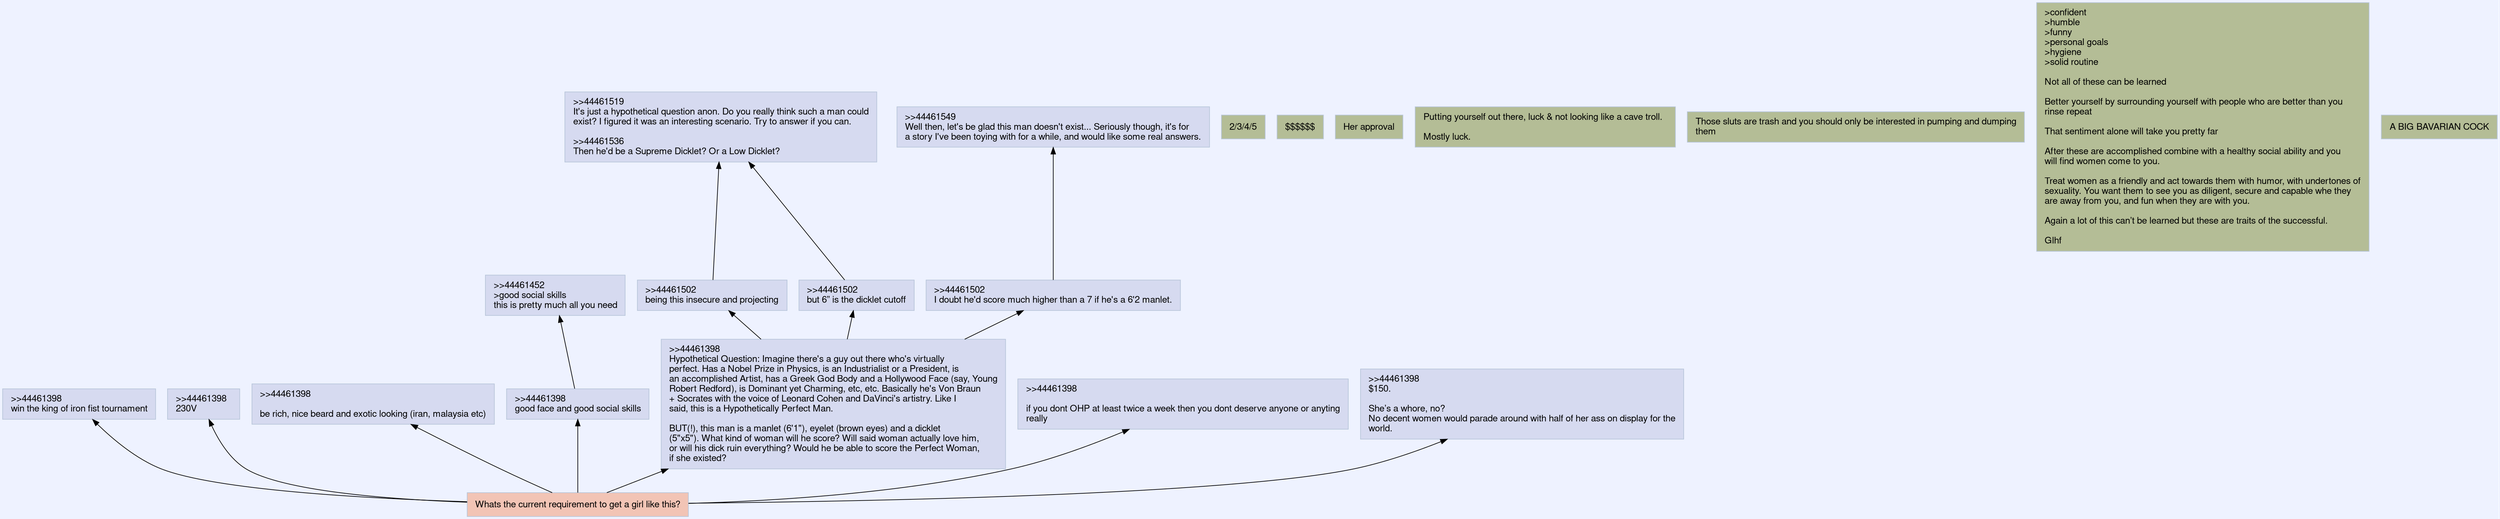 digraph {
	node [color="#B7C5D9" fillcolor="#D6DAF0" fontname="helvetica, open-sans" shape=rectangle style=filled]
	edge [dir=back]
	bgcolor="#eef2ff" fontname="helvetica, open-sans" splines=true
	44461398 [fillcolor="#F2C4B5"]
	44461398 [label=<<TABLE ALIGN="LEFT" BORDER="0"><TR><TD BALIGN="LEFT"><FONT>Whats the current requirement to get a girl like this?<BR/></FONT></TD></TR></TABLE>>]
	44461425 -> 44461398
	44461425 [label=<<TABLE ALIGN="LEFT" BORDER="0"><TR><TD BALIGN="LEFT"><FONT>&gt;&gt;44461398  <BR/>win the king of iron fist tournament<BR/></FONT></TD></TR></TABLE>>]
	44461429 [fillcolor="#B4BD96"]
	44461429 [label=<<TABLE ALIGN="LEFT" BORDER="0"><TR><TD BALIGN="LEFT"><FONT>2/3/4/5<BR/></FONT></TD></TR></TABLE>>]
	44461436 [fillcolor="#B4BD96"]
	44461436 [label=<<TABLE ALIGN="LEFT" BORDER="0"><TR><TD BALIGN="LEFT"><FONT>$$$$$$<BR/></FONT></TD></TR></TABLE>>]
	44461441 -> 44461398
	44461441 [label=<<TABLE ALIGN="LEFT" BORDER="0"><TR><TD BALIGN="LEFT"><FONT>&gt;&gt;44461398  <BR/>230V<BR/></FONT></TD></TR></TABLE>>]
	44461449 -> 44461398
	44461449 [label=<<TABLE ALIGN="LEFT" BORDER="0"><TR><TD BALIGN="LEFT"><FONT>&gt;&gt;44461398  <BR/>  <BR/>be rich, nice beard and exotic looking (iran, malaysia etc)<BR/></FONT></TD></TR></TABLE>>]
	44461450 [fillcolor="#B4BD96"]
	44461450 [label=<<TABLE ALIGN="LEFT" BORDER="0"><TR><TD BALIGN="LEFT"><FONT>Her approval<BR/></FONT></TD></TR></TABLE>>]
	44461452 -> 44461398
	44461452 [label=<<TABLE ALIGN="LEFT" BORDER="0"><TR><TD BALIGN="LEFT"><FONT>&gt;&gt;44461398  <BR/>good face and good social skills<BR/></FONT></TD></TR></TABLE>>]
	44461459 [fillcolor="#B4BD96"]
	44461459 [label=<<TABLE ALIGN="LEFT" BORDER="0"><TR><TD BALIGN="LEFT"><FONT>Putting yourself out there, luck &amp; not looking like a cave troll.  <BR/>  <BR/>Mostly luck.<BR/></FONT></TD></TR></TABLE>>]
	44461466 -> 44461452
	44461466 [label=<<TABLE ALIGN="LEFT" BORDER="0"><TR><TD BALIGN="LEFT"><FONT>&gt;&gt;44461452  <BR/>&gt;good social skills  <BR/>this is pretty much all you need<BR/></FONT></TD></TR></TABLE>>]
	44461468 [fillcolor="#B4BD96"]
	44461468 [label=<<TABLE ALIGN="LEFT" BORDER="0"><TR><TD BALIGN="LEFT"><FONT>Those sluts are trash and you should only be interested in pumping and dumping<BR/>them<BR/></FONT></TD></TR></TABLE>>]
	44461502 -> 44461398
	44461502 [label=<<TABLE ALIGN="LEFT" BORDER="0"><TR><TD BALIGN="LEFT"><FONT>&gt;&gt;44461398  <BR/>Hypothetical Question: Imagine there's a guy out there who's virtually<BR/>perfect. Has a Nobel Prize in Physics, is an Industrialist or a President, is<BR/>an accomplished Artist, has a Greek God Body and a Hollywood Face (say, Young<BR/>Robert Redford), is Dominant yet Charming, etc, etc. Basically he's Von Braun<BR/>+ Socrates with the voice of Leonard Cohen and DaVinci's artistry. Like I<BR/>said, this is a Hypothetically Perfect Man.  <BR/>  <BR/>BUT(!), this man is a manlet (6'1"), eyelet (brown eyes) and a dicklet<BR/>(5"x5"). What kind of woman will he score? Will said woman actually love him,<BR/>or will his dick ruin everything? Would he be able to score the Perfect Woman,<BR/>if she existed?<BR/></FONT></TD></TR></TABLE>>]
	44461514 [fillcolor="#B4BD96"]
	44461514 [label=<<TABLE ALIGN="LEFT" BORDER="0"><TR><TD BALIGN="LEFT"><FONT>&gt;confident  <BR/>&gt;humble  <BR/>&gt;funny  <BR/>&gt;personal goals  <BR/>&gt;hygiene  <BR/>&gt;solid routine  <BR/>  <BR/>Not all of these can be learned  <BR/>  <BR/>Better yourself by surrounding yourself with people who are better than you<BR/>rinse repeat  <BR/>  <BR/>That sentiment alone will take you pretty far  <BR/>  <BR/>After these are accomplished combine with a healthy social ability and you<BR/>will find women come to you.  <BR/>  <BR/>Treat women as a friendly and act towards them with humor, with undertones of<BR/>sexuality. You want them to see you as diligent, secure and capable whe they<BR/>are away from you, and fun when they are with you.  <BR/>  <BR/>Again a lot of this can’t be learned but these are traits of the successful.  <BR/>  <BR/>Glhf<BR/></FONT></TD></TR></TABLE>>]
	44461519 -> 44461502
	44461519 [label=<<TABLE ALIGN="LEFT" BORDER="0"><TR><TD BALIGN="LEFT"><FONT>&gt;&gt;44461502  <BR/>being this insecure and projecting<BR/></FONT></TD></TR></TABLE>>]
	44461536 -> 44461502
	44461536 [label=<<TABLE ALIGN="LEFT" BORDER="0"><TR><TD BALIGN="LEFT"><FONT>&gt;&gt;44461502  <BR/>but 6” is the dicklet cutoff<BR/></FONT></TD></TR></TABLE>>]
	44461549 -> 44461502
	44461549 [label=<<TABLE ALIGN="LEFT" BORDER="0"><TR><TD BALIGN="LEFT"><FONT>&gt;&gt;44461502  <BR/>I doubt he'd score much higher than a 7 if he's a 6'2 manlet.<BR/></FONT></TD></TR></TABLE>>]
	44461550 -> 44461519
	44461550 -> 44461536
	44461550 [label=<<TABLE ALIGN="LEFT" BORDER="0"><TR><TD BALIGN="LEFT"><FONT>&gt;&gt;44461519  <BR/>It's just a hypothetical question anon. Do you really think such a man could<BR/>exist? I figured it was an interesting scenario. Try to answer if you can.  <BR/>  <BR/>&gt;&gt;44461536  <BR/>Then he'd be a Supreme Dicklet? Or a Low Dicklet?<BR/></FONT></TD></TR></TABLE>>]
	44461556 -> 44461549
	44461556 [label=<<TABLE ALIGN="LEFT" BORDER="0"><TR><TD BALIGN="LEFT"><FONT>&gt;&gt;44461549  <BR/>Well then, let's be glad this man doesn't exist... Seriously though, it's for<BR/>a story I've been toying with for a while, and would like some real answers.<BR/></FONT></TD></TR></TABLE>>]
	44461557 [fillcolor="#B4BD96"]
	44461557 [label=<<TABLE ALIGN="LEFT" BORDER="0"><TR><TD BALIGN="LEFT"><FONT>A BIG BAVARIAN COCK<BR/></FONT></TD></TR></TABLE>>]
	44461566 -> 44461398
	44461566 [label=<<TABLE ALIGN="LEFT" BORDER="0"><TR><TD BALIGN="LEFT"><FONT>&gt;&gt;44461398  <BR/>  <BR/>if you dont OHP at least twice a week then you dont deserve anyone or anyting<BR/>really<BR/></FONT></TD></TR></TABLE>>]
	44461569 -> 44461398
	44461569 [label=<<TABLE ALIGN="LEFT" BORDER="0"><TR><TD BALIGN="LEFT"><FONT>&gt;&gt;44461398  <BR/>$150.  <BR/>  <BR/>She’s a whore, no?  <BR/>No decent women would parade around with half of her ass on display for the<BR/>world.<BR/></FONT></TD></TR></TABLE>>]
}
